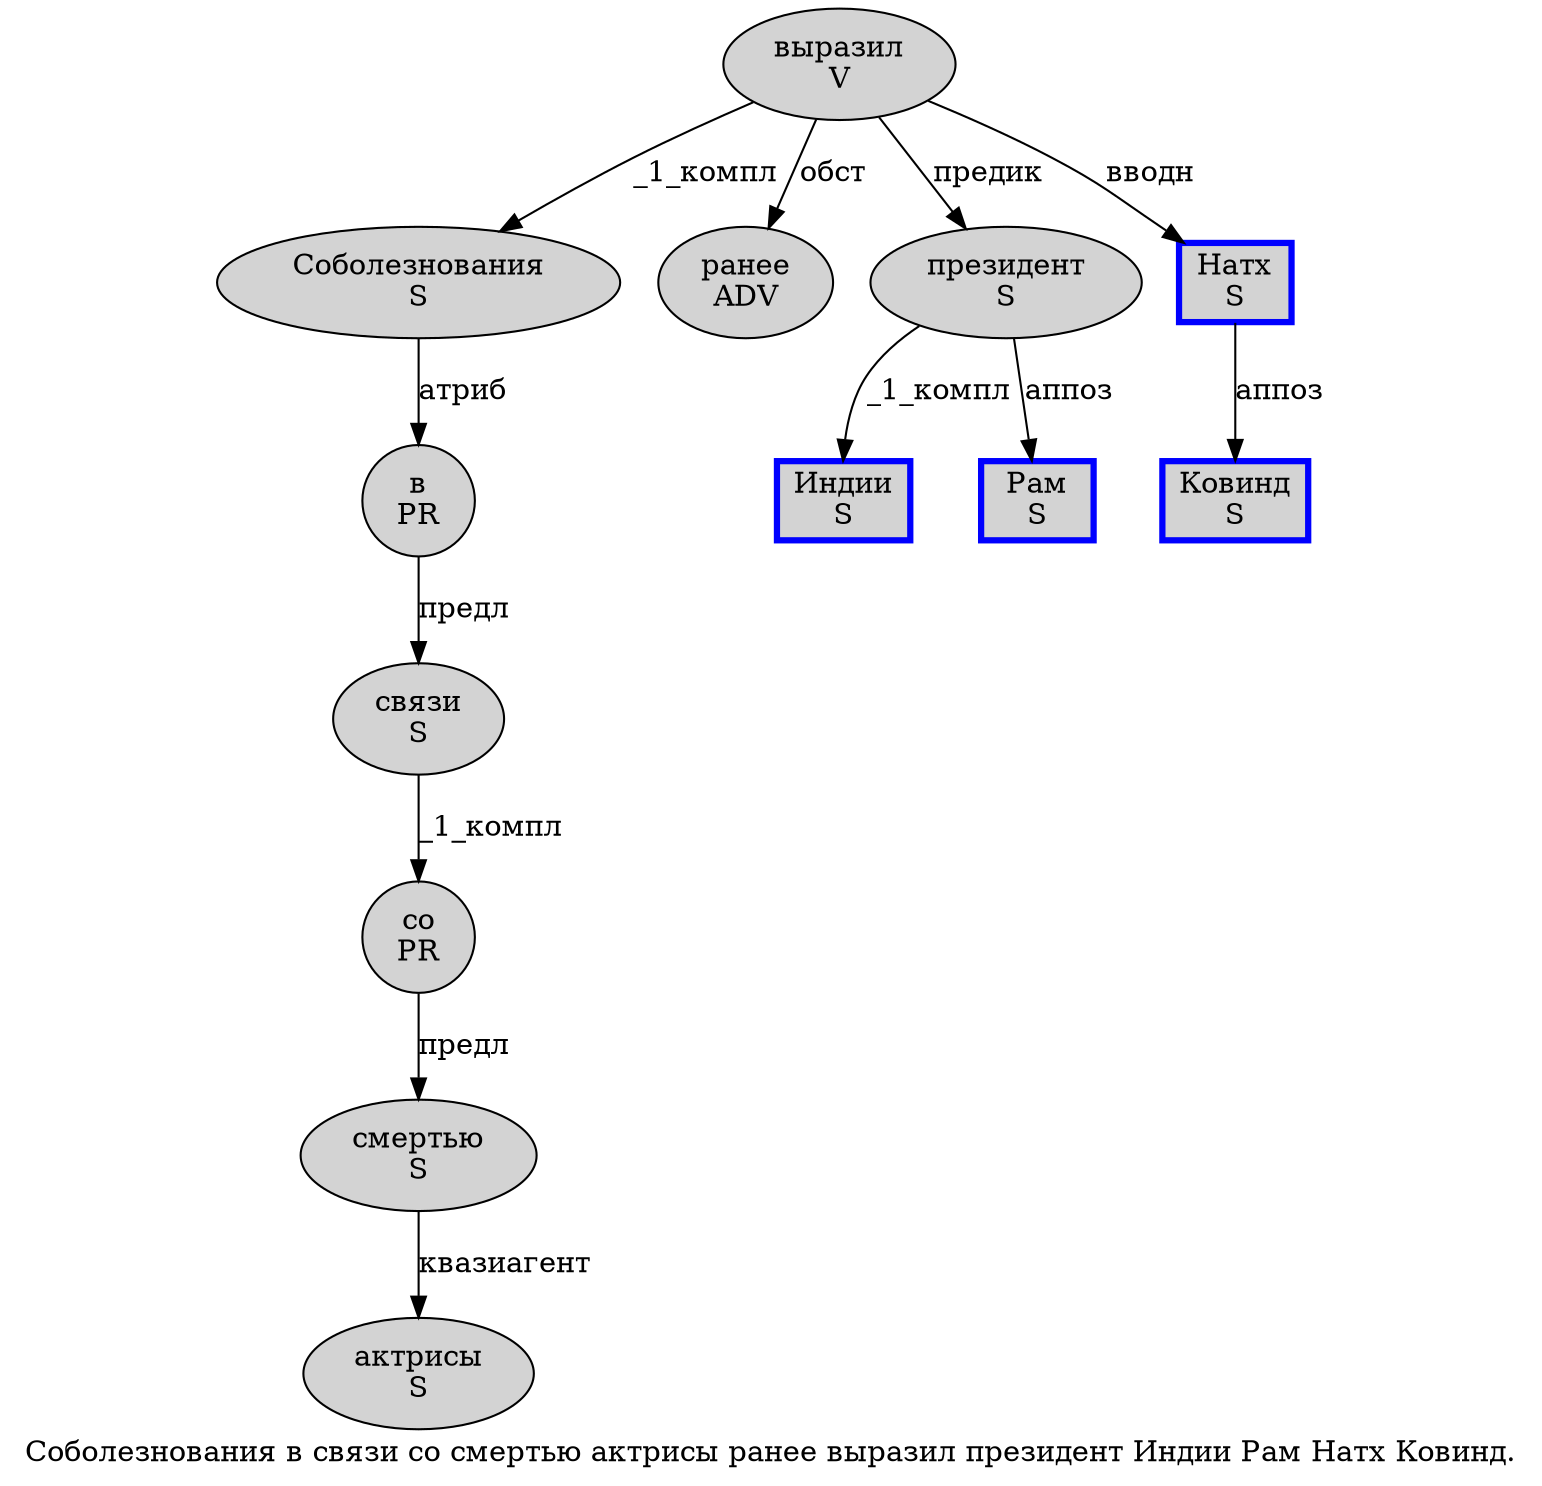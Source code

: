 digraph SENTENCE_1130 {
	graph [label="Соболезнования в связи со смертью актрисы ранее выразил президент Индии Рам Натх‏ Ковинд."]
	node [style=filled]
		0 [label="Соболезнования
S" color="" fillcolor=lightgray penwidth=1 shape=ellipse]
		1 [label="в
PR" color="" fillcolor=lightgray penwidth=1 shape=ellipse]
		2 [label="связи
S" color="" fillcolor=lightgray penwidth=1 shape=ellipse]
		3 [label="со
PR" color="" fillcolor=lightgray penwidth=1 shape=ellipse]
		4 [label="смертью
S" color="" fillcolor=lightgray penwidth=1 shape=ellipse]
		5 [label="актрисы
S" color="" fillcolor=lightgray penwidth=1 shape=ellipse]
		6 [label="ранее
ADV" color="" fillcolor=lightgray penwidth=1 shape=ellipse]
		7 [label="выразил
V" color="" fillcolor=lightgray penwidth=1 shape=ellipse]
		8 [label="президент
S" color="" fillcolor=lightgray penwidth=1 shape=ellipse]
		9 [label="Индии
S" color=blue fillcolor=lightgray penwidth=3 shape=box]
		10 [label="Рам
S" color=blue fillcolor=lightgray penwidth=3 shape=box]
		11 [label="Натх
S" color=blue fillcolor=lightgray penwidth=3 shape=box]
		13 [label="Ковинд
S" color=blue fillcolor=lightgray penwidth=3 shape=box]
			7 -> 0 [label="_1_компл"]
			7 -> 6 [label="обст"]
			7 -> 8 [label="предик"]
			7 -> 11 [label="вводн"]
			4 -> 5 [label="квазиагент"]
			3 -> 4 [label="предл"]
			11 -> 13 [label="аппоз"]
			2 -> 3 [label="_1_компл"]
			8 -> 9 [label="_1_компл"]
			8 -> 10 [label="аппоз"]
			1 -> 2 [label="предл"]
			0 -> 1 [label="атриб"]
}
